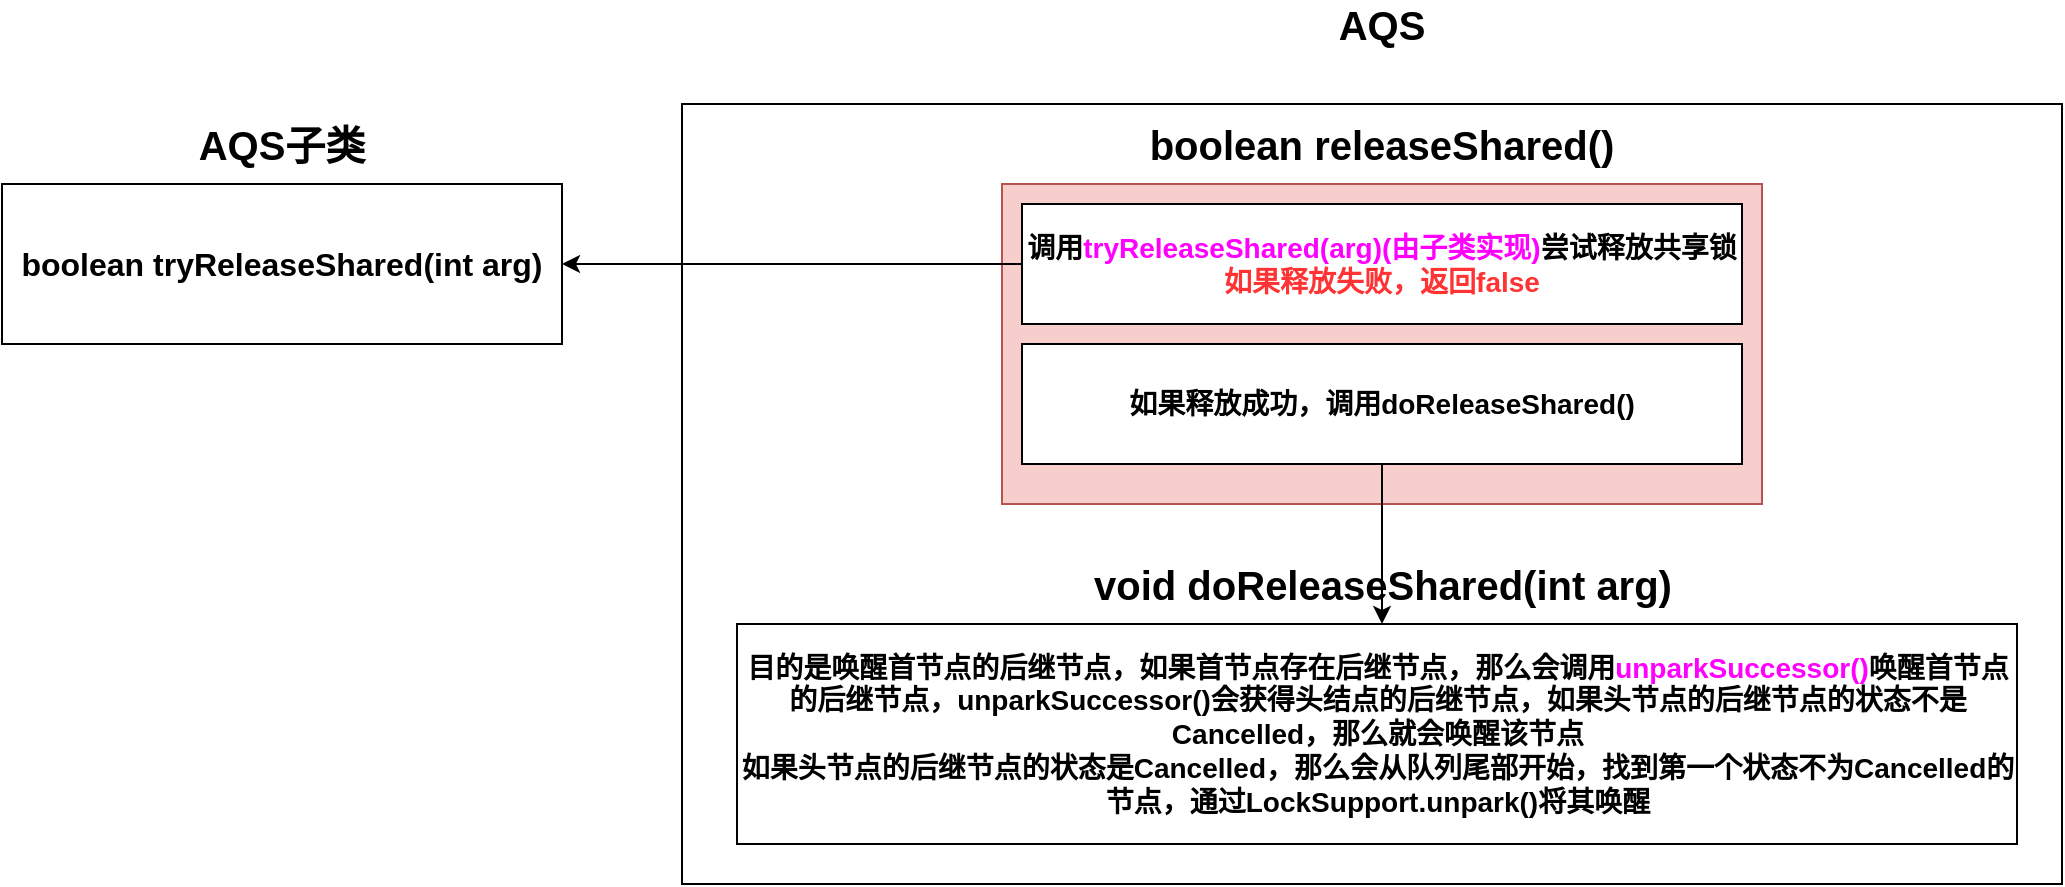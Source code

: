 <mxfile version="15.2.7" type="device"><diagram id="tzycvlbcWs0cKDBUCi4E" name="第 1 页"><mxGraphModel dx="1851" dy="592" grid="1" gridSize="10" guides="1" tooltips="1" connect="1" arrows="1" fold="1" page="1" pageScale="1" pageWidth="827" pageHeight="1169" math="0" shadow="0"><root><mxCell id="0"/><mxCell id="1" parent="0"/><mxCell id="bdRx-6sm4fIODVfRebKa-1" value="" style="rounded=0;whiteSpace=wrap;html=1;" parent="1" vertex="1"><mxGeometry x="30" y="130" width="690" height="390" as="geometry"/></mxCell><mxCell id="bdRx-6sm4fIODVfRebKa-2" value="&lt;b&gt;&lt;font style=&quot;font-size: 20px&quot;&gt;AQS&lt;/font&gt;&lt;/b&gt;" style="text;html=1;strokeColor=none;fillColor=none;align=center;verticalAlign=middle;whiteSpace=wrap;rounded=0;" parent="1" vertex="1"><mxGeometry x="360" y="80" width="40" height="20" as="geometry"/></mxCell><mxCell id="bdRx-6sm4fIODVfRebKa-3" value="" style="rounded=0;whiteSpace=wrap;html=1;fillColor=#f8cecc;strokeColor=#b85450;" parent="1" vertex="1"><mxGeometry x="190" y="170" width="380" height="160" as="geometry"/></mxCell><mxCell id="bdRx-6sm4fIODVfRebKa-4" value="&lt;b&gt;&lt;font style=&quot;font-size: 20px&quot;&gt;boolean releaseShared()&lt;/font&gt;&lt;/b&gt;" style="text;html=1;strokeColor=none;fillColor=none;align=center;verticalAlign=middle;whiteSpace=wrap;rounded=0;" parent="1" vertex="1"><mxGeometry x="235" y="140" width="290" height="20" as="geometry"/></mxCell><mxCell id="bdRx-6sm4fIODVfRebKa-5" style="edgeStyle=orthogonalEdgeStyle;rounded=0;orthogonalLoop=1;jettySize=auto;html=1;exitX=0;exitY=0.5;exitDx=0;exitDy=0;entryX=1;entryY=0.5;entryDx=0;entryDy=0;" parent="1" source="bdRx-6sm4fIODVfRebKa-6" target="bdRx-6sm4fIODVfRebKa-7" edge="1"><mxGeometry relative="1" as="geometry"/></mxCell><mxCell id="bdRx-6sm4fIODVfRebKa-6" value="&lt;b style=&quot;font-size: 14px&quot;&gt;调用&lt;font color=&quot;#ff00ff&quot;&gt;tryReleaseShared(arg)(由子类实现)&lt;/font&gt;尝试释放共享锁&lt;br&gt;&lt;font color=&quot;#ff3333&quot;&gt;如果释放失败，返回false&lt;/font&gt;&lt;/b&gt;" style="rounded=0;whiteSpace=wrap;html=1;" parent="1" vertex="1"><mxGeometry x="200" y="180" width="360" height="60" as="geometry"/></mxCell><mxCell id="bdRx-6sm4fIODVfRebKa-7" value="&lt;b&gt;&lt;font style=&quot;font-size: 16px&quot;&gt;boolean tryReleaseShared(int arg)&lt;/font&gt;&lt;/b&gt;" style="rounded=0;whiteSpace=wrap;html=1;" parent="1" vertex="1"><mxGeometry x="-310" y="170" width="280" height="80" as="geometry"/></mxCell><mxCell id="bdRx-6sm4fIODVfRebKa-8" value="&lt;b&gt;&lt;font style=&quot;font-size: 20px&quot;&gt;AQS子类&lt;/font&gt;&lt;/b&gt;" style="text;html=1;strokeColor=none;fillColor=none;align=center;verticalAlign=middle;whiteSpace=wrap;rounded=0;" parent="1" vertex="1"><mxGeometry x="-230" y="140" width="120" height="20" as="geometry"/></mxCell><mxCell id="bdRx-6sm4fIODVfRebKa-9" style="edgeStyle=orthogonalEdgeStyle;rounded=0;orthogonalLoop=1;jettySize=auto;html=1;exitX=0.5;exitY=1;exitDx=0;exitDy=0;entryX=0.5;entryY=0;entryDx=0;entryDy=0;" parent="1" source="bdRx-6sm4fIODVfRebKa-10" edge="1"><mxGeometry relative="1" as="geometry"><mxPoint x="380" y="390" as="targetPoint"/></mxGeometry></mxCell><mxCell id="bdRx-6sm4fIODVfRebKa-10" value="&lt;span style=&quot;font-size: 14px&quot;&gt;&lt;b&gt;如果释放成功，调用doReleaseShared()&lt;/b&gt;&lt;/span&gt;" style="rounded=0;whiteSpace=wrap;html=1;" parent="1" vertex="1"><mxGeometry x="200" y="250" width="360" height="60" as="geometry"/></mxCell><mxCell id="bdRx-6sm4fIODVfRebKa-12" value="&lt;b&gt;&lt;font style=&quot;font-size: 20px&quot;&gt;void doReleaseShared(int arg)&lt;/font&gt;&lt;/b&gt;" style="text;html=1;strokeColor=none;fillColor=none;align=center;verticalAlign=middle;whiteSpace=wrap;rounded=0;" parent="1" vertex="1"><mxGeometry x="212.5" y="360" width="335" height="20" as="geometry"/></mxCell><mxCell id="zM_W0-sQUePqWdMwdmj8-1" value="&lt;span style=&quot;font-size: 14px&quot;&gt;&lt;b&gt;目的是唤醒首节点的后继节点，如果首节点存在后继节点，那么会调用&lt;font color=&quot;#ff00ff&quot;&gt;unparkSuccessor()&lt;/font&gt;唤醒首节点的后继节点，unparkSuccessor()会获得头结点的后继节点，如果头节点的后继节点的状态不是Cancelled，那么就会唤醒该节点&lt;br&gt;如果头节点的后继节点的状态是Cancelled，那么会从队列尾部开始，找到第一个状态不为Cancelled的节点，通过LockSupport.unpark()将其唤醒&lt;br&gt;&lt;/b&gt;&lt;/span&gt;" style="rounded=0;whiteSpace=wrap;html=1;" vertex="1" parent="1"><mxGeometry x="57.5" y="390" width="640" height="110" as="geometry"/></mxCell></root></mxGraphModel></diagram></mxfile>